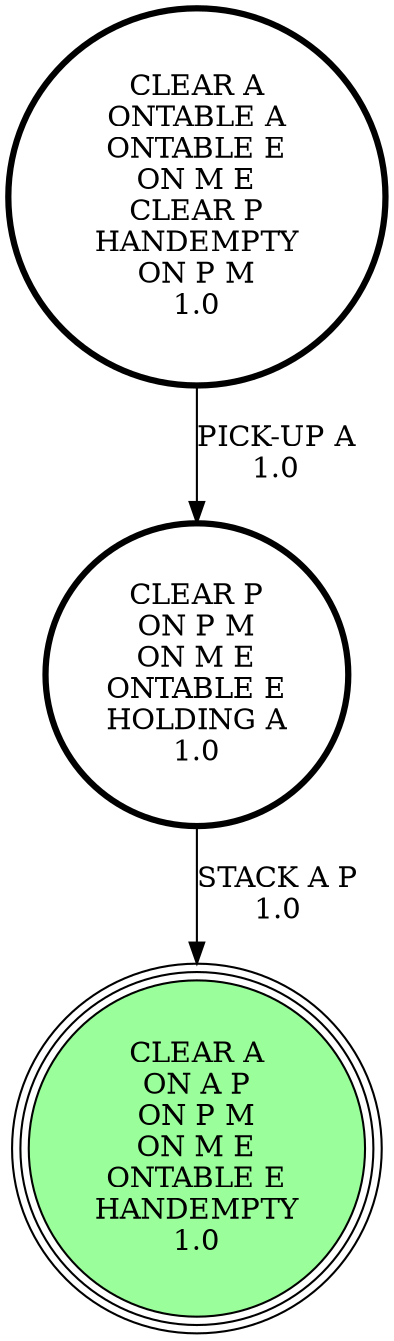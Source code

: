 digraph {
"CLEAR P\nON P M\nON M E\nONTABLE E\nHOLDING A\n1.0\n" -> "CLEAR A\nON A P\nON P M\nON M E\nONTABLE E\nHANDEMPTY\n1.0\n"[label="STACK A P\n1.0\n"];
"CLEAR A\nONTABLE A\nONTABLE E\nON M E\nCLEAR P\nHANDEMPTY\nON P M\n1.0\n" -> "CLEAR P\nON P M\nON M E\nONTABLE E\nHOLDING A\n1.0\n"[label="PICK-UP A\n1.0\n"];
"CLEAR A\nON A P\nON P M\nON M E\nONTABLE E\nHANDEMPTY\n1.0\n" [shape=circle, style=filled, fillcolor=palegreen1, peripheries=3];
"CLEAR A\nON A P\nON P M\nON M E\nONTABLE E\nHANDEMPTY\n1.0\n" [shape=circle, style=filled, fillcolor=palegreen1, peripheries=3];
"CLEAR P\nON P M\nON M E\nONTABLE E\nHOLDING A\n1.0\n" [shape=circle, penwidth=3];
"CLEAR A\nONTABLE A\nONTABLE E\nON M E\nCLEAR P\nHANDEMPTY\nON P M\n1.0\n" [shape=circle, penwidth=3];
}
